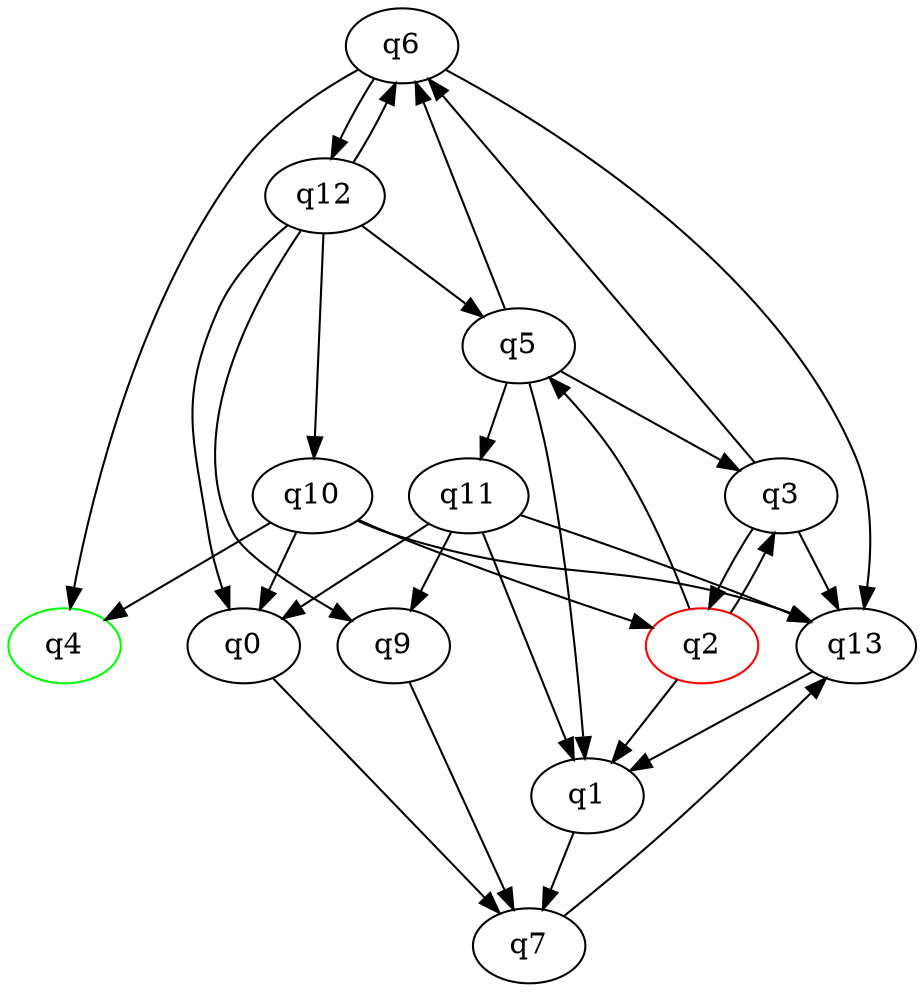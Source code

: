 digraph A{
q4 [initial=1,color=green];
q2 [final=1,color=red];
q0 -> q7;
q1 -> q7;
q2 -> q1;
q2 -> q3;
q2 -> q5;
q3 -> q2;
q3 -> q6;
q3 -> q13;
q5 -> q1;
q5 -> q3;
q5 -> q6;
q5 -> q11;
q6 -> q4;
q6 -> q12;
q6 -> q13;
q7 -> q13;
q9 -> q7;
q10 -> q0;
q10 -> q2;
q10 -> q4;
q10 -> q13;
q11 -> q0;
q11 -> q1;
q11 -> q9;
q11 -> q13;
q12 -> q0;
q12 -> q5;
q12 -> q6;
q12 -> q9;
q12 -> q10;
q13 -> q1;
}